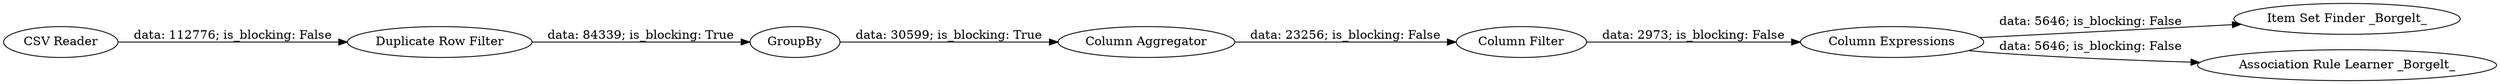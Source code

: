 digraph {
	"5471091360418719024_18" [label="Column Filter"]
	"5471091360418719024_17" [label="Item Set Finder _Borgelt_"]
	"5471091360418719024_1" [label="CSV Reader"]
	"5471091360418719024_13" [label="Association Rule Learner _Borgelt_"]
	"5471091360418719024_15" [label="Column Aggregator"]
	"5471091360418719024_14" [label=GroupBy]
	"5471091360418719024_19" [label="Column Expressions"]
	"5471091360418719024_16" [label="Duplicate Row Filter"]
	"5471091360418719024_18" -> "5471091360418719024_19" [label="data: 2973; is_blocking: False"]
	"5471091360418719024_16" -> "5471091360418719024_14" [label="data: 84339; is_blocking: True"]
	"5471091360418719024_19" -> "5471091360418719024_17" [label="data: 5646; is_blocking: False"]
	"5471091360418719024_15" -> "5471091360418719024_18" [label="data: 23256; is_blocking: False"]
	"5471091360418719024_19" -> "5471091360418719024_13" [label="data: 5646; is_blocking: False"]
	"5471091360418719024_14" -> "5471091360418719024_15" [label="data: 30599; is_blocking: True"]
	"5471091360418719024_1" -> "5471091360418719024_16" [label="data: 112776; is_blocking: False"]
	rankdir=LR
}
